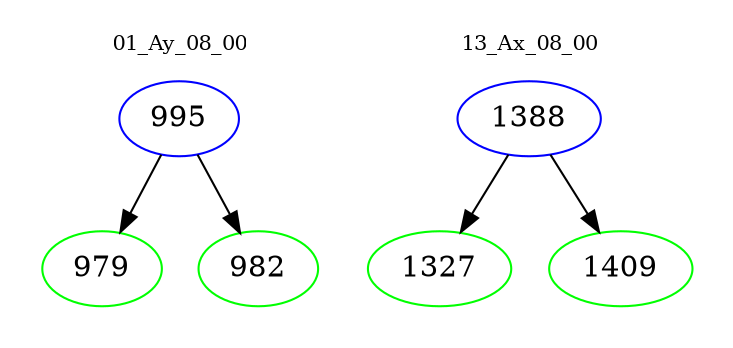 digraph{
subgraph cluster_0 {
color = white
label = "01_Ay_08_00";
fontsize=10;
T0_995 [label="995", color="blue"]
T0_995 -> T0_979 [color="black"]
T0_979 [label="979", color="green"]
T0_995 -> T0_982 [color="black"]
T0_982 [label="982", color="green"]
}
subgraph cluster_1 {
color = white
label = "13_Ax_08_00";
fontsize=10;
T1_1388 [label="1388", color="blue"]
T1_1388 -> T1_1327 [color="black"]
T1_1327 [label="1327", color="green"]
T1_1388 -> T1_1409 [color="black"]
T1_1409 [label="1409", color="green"]
}
}
